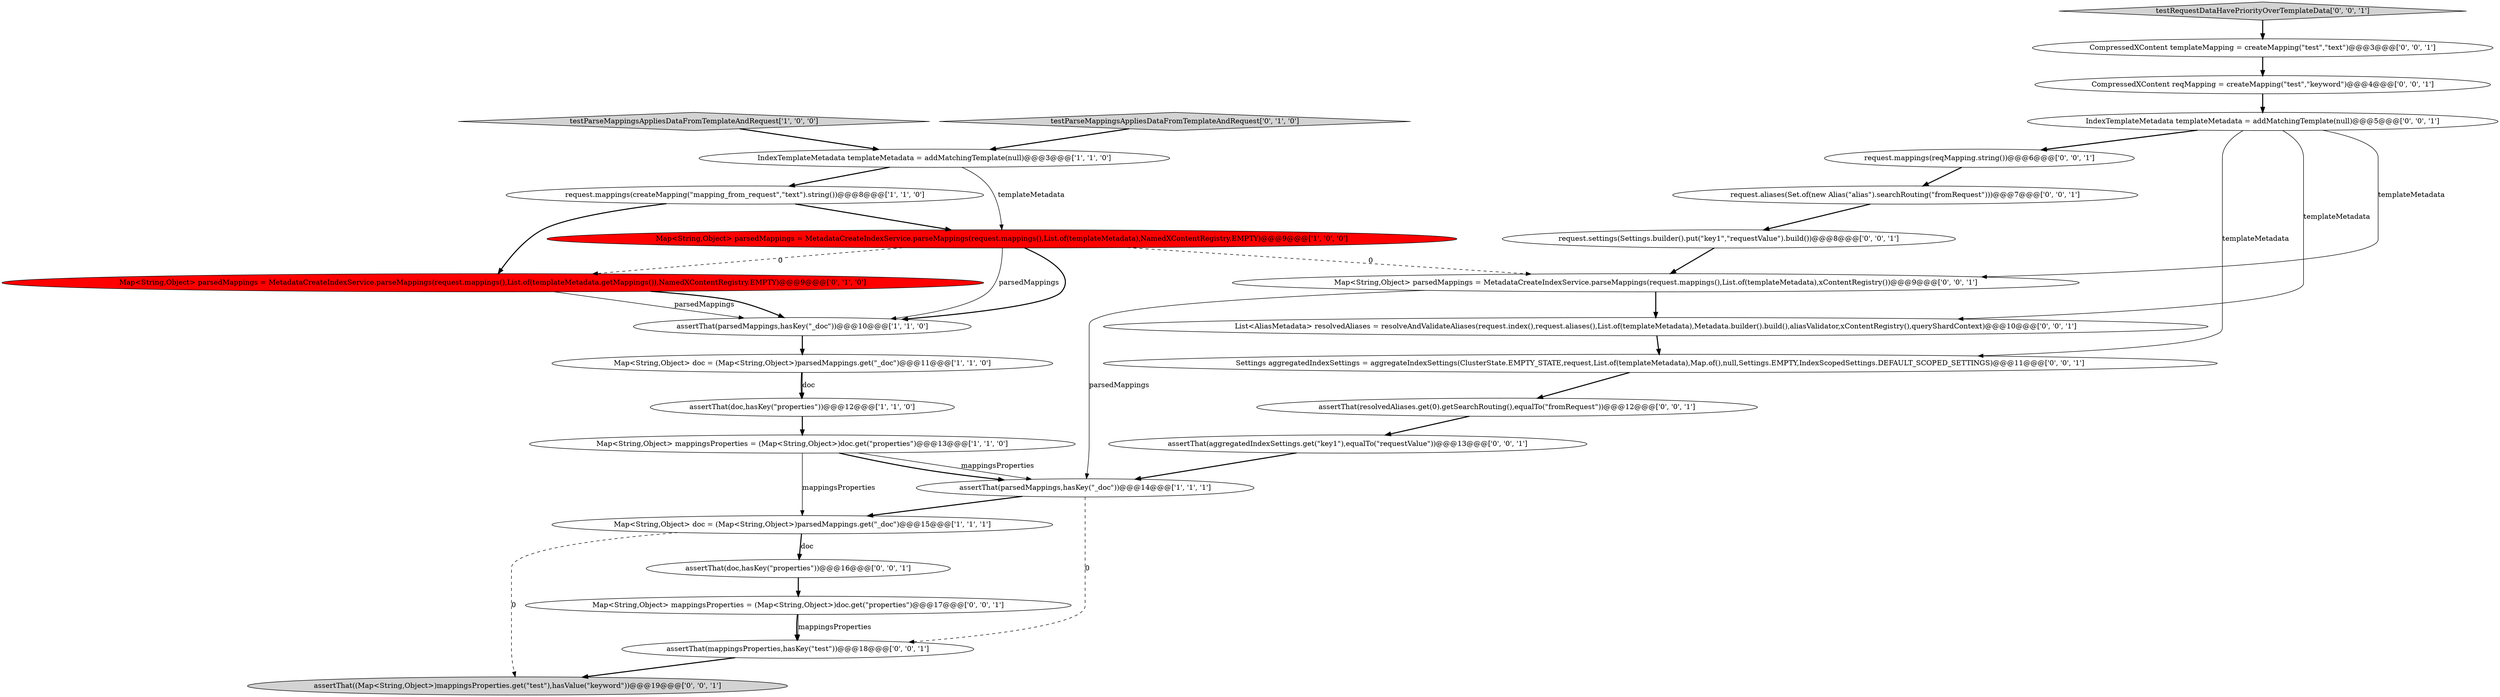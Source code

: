 digraph {
23 [style = filled, label = "Map<String,Object> mappingsProperties = (Map<String,Object>)doc.get(\"properties\")@@@17@@@['0', '0', '1']", fillcolor = white, shape = ellipse image = "AAA0AAABBB3BBB"];
26 [style = filled, label = "List<AliasMetadata> resolvedAliases = resolveAndValidateAliases(request.index(),request.aliases(),List.of(templateMetadata),Metadata.builder().build(),aliasValidator,xContentRegistry(),queryShardContext)@@@10@@@['0', '0', '1']", fillcolor = white, shape = ellipse image = "AAA0AAABBB3BBB"];
6 [style = filled, label = "IndexTemplateMetadata templateMetadata = addMatchingTemplate(null)@@@3@@@['1', '1', '0']", fillcolor = white, shape = ellipse image = "AAA0AAABBB1BBB"];
1 [style = filled, label = "Map<String,Object> doc = (Map<String,Object>)parsedMappings.get(\"_doc\")@@@11@@@['1', '1', '0']", fillcolor = white, shape = ellipse image = "AAA0AAABBB1BBB"];
5 [style = filled, label = "Map<String,Object> mappingsProperties = (Map<String,Object>)doc.get(\"properties\")@@@13@@@['1', '1', '0']", fillcolor = white, shape = ellipse image = "AAA0AAABBB1BBB"];
19 [style = filled, label = "assertThat(mappingsProperties,hasKey(\"test\"))@@@18@@@['0', '0', '1']", fillcolor = white, shape = ellipse image = "AAA0AAABBB3BBB"];
3 [style = filled, label = "assertThat(parsedMappings,hasKey(\"_doc\"))@@@10@@@['1', '1', '0']", fillcolor = white, shape = ellipse image = "AAA0AAABBB1BBB"];
9 [style = filled, label = "Map<String,Object> parsedMappings = MetadataCreateIndexService.parseMappings(request.mappings(),List.of(templateMetadata),NamedXContentRegistry.EMPTY)@@@9@@@['1', '0', '0']", fillcolor = red, shape = ellipse image = "AAA1AAABBB1BBB"];
2 [style = filled, label = "testParseMappingsAppliesDataFromTemplateAndRequest['1', '0', '0']", fillcolor = lightgray, shape = diamond image = "AAA0AAABBB1BBB"];
20 [style = filled, label = "IndexTemplateMetadata templateMetadata = addMatchingTemplate(null)@@@5@@@['0', '0', '1']", fillcolor = white, shape = ellipse image = "AAA0AAABBB3BBB"];
8 [style = filled, label = "assertThat(doc,hasKey(\"properties\"))@@@12@@@['1', '1', '0']", fillcolor = white, shape = ellipse image = "AAA0AAABBB1BBB"];
11 [style = filled, label = "Map<String,Object> parsedMappings = MetadataCreateIndexService.parseMappings(request.mappings(),List.of(templateMetadata.getMappings()),NamedXContentRegistry.EMPTY)@@@9@@@['0', '1', '0']", fillcolor = red, shape = ellipse image = "AAA1AAABBB2BBB"];
10 [style = filled, label = "testParseMappingsAppliesDataFromTemplateAndRequest['0', '1', '0']", fillcolor = lightgray, shape = diamond image = "AAA0AAABBB2BBB"];
18 [style = filled, label = "request.mappings(reqMapping.string())@@@6@@@['0', '0', '1']", fillcolor = white, shape = ellipse image = "AAA0AAABBB3BBB"];
13 [style = filled, label = "assertThat((Map<String,Object>)mappingsProperties.get(\"test\"),hasValue(\"keyword\"))@@@19@@@['0', '0', '1']", fillcolor = lightgray, shape = ellipse image = "AAA0AAABBB3BBB"];
0 [style = filled, label = "assertThat(parsedMappings,hasKey(\"_doc\"))@@@14@@@['1', '1', '1']", fillcolor = white, shape = ellipse image = "AAA0AAABBB1BBB"];
17 [style = filled, label = "CompressedXContent reqMapping = createMapping(\"test\",\"keyword\")@@@4@@@['0', '0', '1']", fillcolor = white, shape = ellipse image = "AAA0AAABBB3BBB"];
14 [style = filled, label = "assertThat(resolvedAliases.get(0).getSearchRouting(),equalTo(\"fromRequest\"))@@@12@@@['0', '0', '1']", fillcolor = white, shape = ellipse image = "AAA0AAABBB3BBB"];
25 [style = filled, label = "request.aliases(Set.of(new Alias(\"alias\").searchRouting(\"fromRequest\")))@@@7@@@['0', '0', '1']", fillcolor = white, shape = ellipse image = "AAA0AAABBB3BBB"];
27 [style = filled, label = "assertThat(aggregatedIndexSettings.get(\"key1\"),equalTo(\"requestValue\"))@@@13@@@['0', '0', '1']", fillcolor = white, shape = ellipse image = "AAA0AAABBB3BBB"];
12 [style = filled, label = "Settings aggregatedIndexSettings = aggregateIndexSettings(ClusterState.EMPTY_STATE,request,List.of(templateMetadata),Map.of(),null,Settings.EMPTY,IndexScopedSettings.DEFAULT_SCOPED_SETTINGS)@@@11@@@['0', '0', '1']", fillcolor = white, shape = ellipse image = "AAA0AAABBB3BBB"];
22 [style = filled, label = "Map<String,Object> parsedMappings = MetadataCreateIndexService.parseMappings(request.mappings(),List.of(templateMetadata),xContentRegistry())@@@9@@@['0', '0', '1']", fillcolor = white, shape = ellipse image = "AAA0AAABBB3BBB"];
15 [style = filled, label = "assertThat(doc,hasKey(\"properties\"))@@@16@@@['0', '0', '1']", fillcolor = white, shape = ellipse image = "AAA0AAABBB3BBB"];
24 [style = filled, label = "CompressedXContent templateMapping = createMapping(\"test\",\"text\")@@@3@@@['0', '0', '1']", fillcolor = white, shape = ellipse image = "AAA0AAABBB3BBB"];
7 [style = filled, label = "request.mappings(createMapping(\"mapping_from_request\",\"text\").string())@@@8@@@['1', '1', '0']", fillcolor = white, shape = ellipse image = "AAA0AAABBB1BBB"];
16 [style = filled, label = "testRequestDataHavePriorityOverTemplateData['0', '0', '1']", fillcolor = lightgray, shape = diamond image = "AAA0AAABBB3BBB"];
21 [style = filled, label = "request.settings(Settings.builder().put(\"key1\",\"requestValue\").build())@@@8@@@['0', '0', '1']", fillcolor = white, shape = ellipse image = "AAA0AAABBB3BBB"];
4 [style = filled, label = "Map<String,Object> doc = (Map<String,Object>)parsedMappings.get(\"_doc\")@@@15@@@['1', '1', '1']", fillcolor = white, shape = ellipse image = "AAA0AAABBB1BBB"];
22->26 [style = bold, label=""];
15->23 [style = bold, label=""];
7->11 [style = bold, label=""];
5->0 [style = solid, label="mappingsProperties"];
1->8 [style = bold, label=""];
3->1 [style = bold, label=""];
27->0 [style = bold, label=""];
5->4 [style = solid, label="mappingsProperties"];
2->6 [style = bold, label=""];
11->3 [style = solid, label="parsedMappings"];
0->19 [style = dashed, label="0"];
16->24 [style = bold, label=""];
4->15 [style = bold, label=""];
20->12 [style = solid, label="templateMetadata"];
9->22 [style = dashed, label="0"];
23->19 [style = solid, label="mappingsProperties"];
10->6 [style = bold, label=""];
7->9 [style = bold, label=""];
20->18 [style = bold, label=""];
26->12 [style = bold, label=""];
19->13 [style = bold, label=""];
8->5 [style = bold, label=""];
5->0 [style = bold, label=""];
6->9 [style = solid, label="templateMetadata"];
11->3 [style = bold, label=""];
0->4 [style = bold, label=""];
21->22 [style = bold, label=""];
1->8 [style = solid, label="doc"];
20->26 [style = solid, label="templateMetadata"];
23->19 [style = bold, label=""];
24->17 [style = bold, label=""];
12->14 [style = bold, label=""];
9->3 [style = solid, label="parsedMappings"];
18->25 [style = bold, label=""];
9->3 [style = bold, label=""];
9->11 [style = dashed, label="0"];
14->27 [style = bold, label=""];
20->22 [style = solid, label="templateMetadata"];
6->7 [style = bold, label=""];
4->13 [style = dashed, label="0"];
4->15 [style = solid, label="doc"];
22->0 [style = solid, label="parsedMappings"];
25->21 [style = bold, label=""];
17->20 [style = bold, label=""];
}
